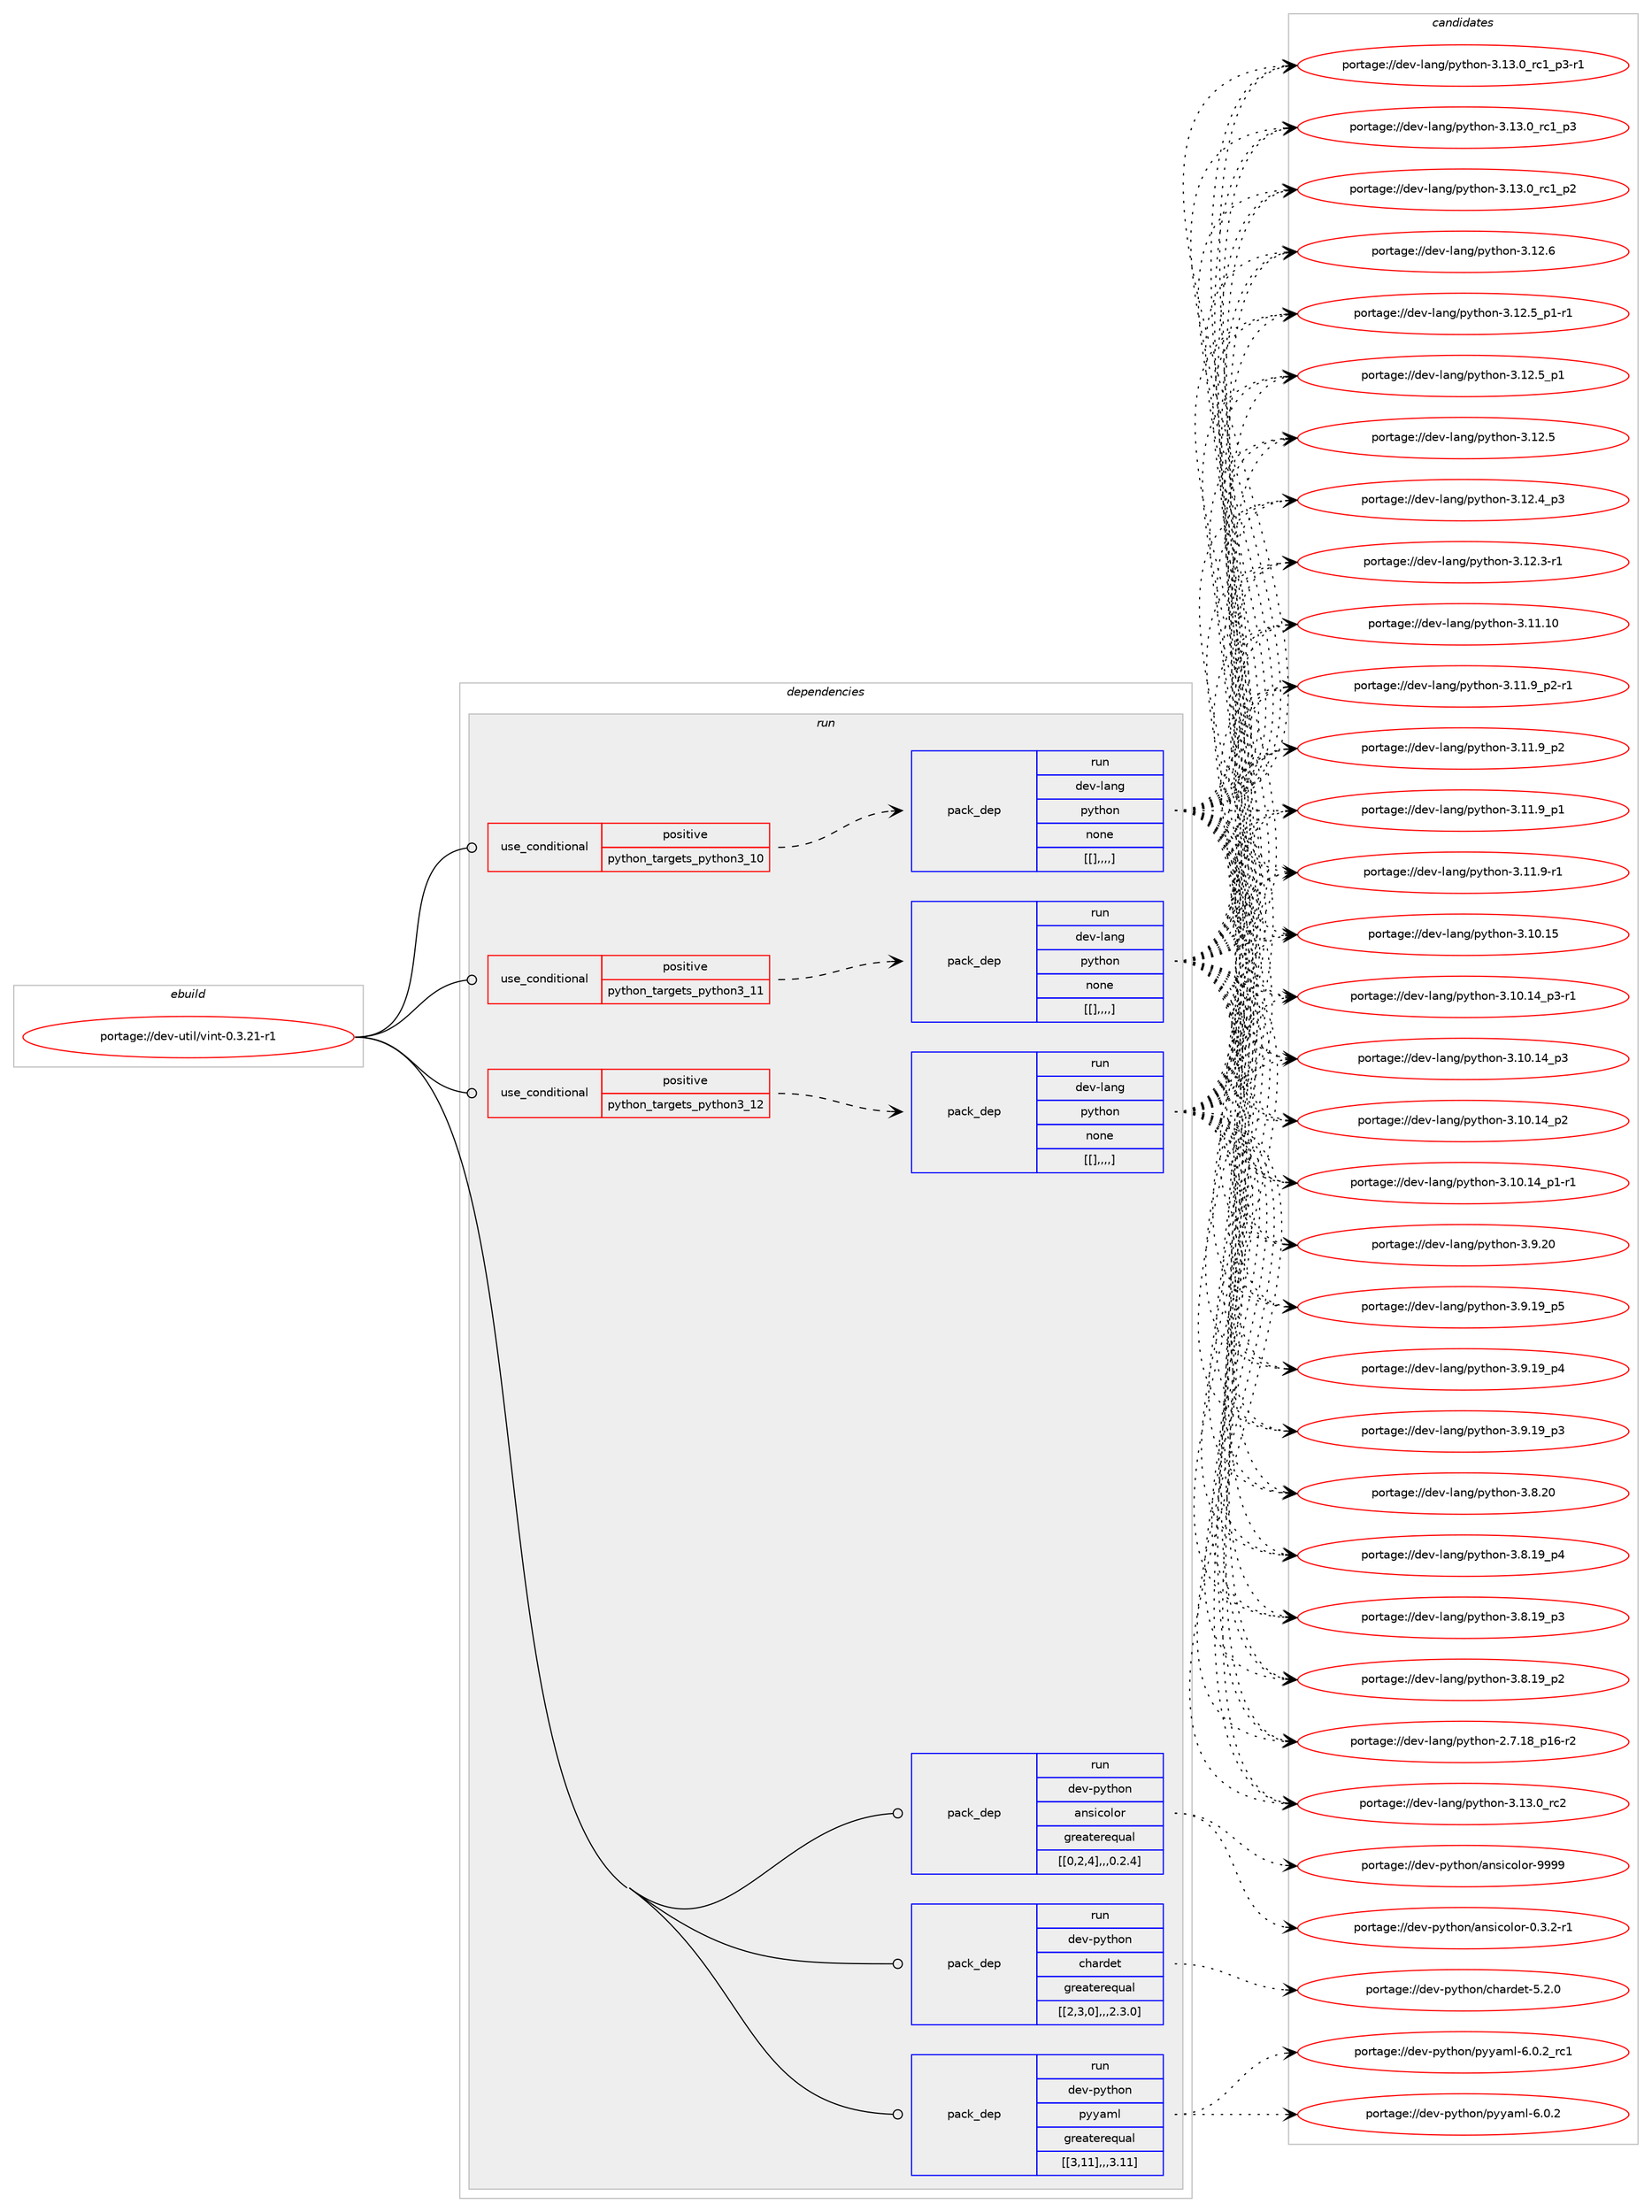 digraph prolog {

# *************
# Graph options
# *************

newrank=true;
concentrate=true;
compound=true;
graph [rankdir=LR,fontname=Helvetica,fontsize=10,ranksep=1.5];#, ranksep=2.5, nodesep=0.2];
edge  [arrowhead=vee];
node  [fontname=Helvetica,fontsize=10];

# **********
# The ebuild
# **********

subgraph cluster_leftcol {
color=gray;
label=<<i>ebuild</i>>;
id [label="portage://dev-util/vint-0.3.21-r1", color=red, width=4, href="../dev-util/vint-0.3.21-r1.svg"];
}

# ****************
# The dependencies
# ****************

subgraph cluster_midcol {
color=gray;
label=<<i>dependencies</i>>;
subgraph cluster_compile {
fillcolor="#eeeeee";
style=filled;
label=<<i>compile</i>>;
}
subgraph cluster_compileandrun {
fillcolor="#eeeeee";
style=filled;
label=<<i>compile and run</i>>;
}
subgraph cluster_run {
fillcolor="#eeeeee";
style=filled;
label=<<i>run</i>>;
subgraph cond63652 {
dependency223858 [label=<<TABLE BORDER="0" CELLBORDER="1" CELLSPACING="0" CELLPADDING="4"><TR><TD ROWSPAN="3" CELLPADDING="10">use_conditional</TD></TR><TR><TD>positive</TD></TR><TR><TD>python_targets_python3_10</TD></TR></TABLE>>, shape=none, color=red];
subgraph pack158763 {
dependency223859 [label=<<TABLE BORDER="0" CELLBORDER="1" CELLSPACING="0" CELLPADDING="4" WIDTH="220"><TR><TD ROWSPAN="6" CELLPADDING="30">pack_dep</TD></TR><TR><TD WIDTH="110">run</TD></TR><TR><TD>dev-lang</TD></TR><TR><TD>python</TD></TR><TR><TD>none</TD></TR><TR><TD>[[],,,,]</TD></TR></TABLE>>, shape=none, color=blue];
}
dependency223858:e -> dependency223859:w [weight=20,style="dashed",arrowhead="vee"];
}
id:e -> dependency223858:w [weight=20,style="solid",arrowhead="odot"];
subgraph cond63653 {
dependency223860 [label=<<TABLE BORDER="0" CELLBORDER="1" CELLSPACING="0" CELLPADDING="4"><TR><TD ROWSPAN="3" CELLPADDING="10">use_conditional</TD></TR><TR><TD>positive</TD></TR><TR><TD>python_targets_python3_11</TD></TR></TABLE>>, shape=none, color=red];
subgraph pack158764 {
dependency223861 [label=<<TABLE BORDER="0" CELLBORDER="1" CELLSPACING="0" CELLPADDING="4" WIDTH="220"><TR><TD ROWSPAN="6" CELLPADDING="30">pack_dep</TD></TR><TR><TD WIDTH="110">run</TD></TR><TR><TD>dev-lang</TD></TR><TR><TD>python</TD></TR><TR><TD>none</TD></TR><TR><TD>[[],,,,]</TD></TR></TABLE>>, shape=none, color=blue];
}
dependency223860:e -> dependency223861:w [weight=20,style="dashed",arrowhead="vee"];
}
id:e -> dependency223860:w [weight=20,style="solid",arrowhead="odot"];
subgraph cond63654 {
dependency223862 [label=<<TABLE BORDER="0" CELLBORDER="1" CELLSPACING="0" CELLPADDING="4"><TR><TD ROWSPAN="3" CELLPADDING="10">use_conditional</TD></TR><TR><TD>positive</TD></TR><TR><TD>python_targets_python3_12</TD></TR></TABLE>>, shape=none, color=red];
subgraph pack158765 {
dependency223863 [label=<<TABLE BORDER="0" CELLBORDER="1" CELLSPACING="0" CELLPADDING="4" WIDTH="220"><TR><TD ROWSPAN="6" CELLPADDING="30">pack_dep</TD></TR><TR><TD WIDTH="110">run</TD></TR><TR><TD>dev-lang</TD></TR><TR><TD>python</TD></TR><TR><TD>none</TD></TR><TR><TD>[[],,,,]</TD></TR></TABLE>>, shape=none, color=blue];
}
dependency223862:e -> dependency223863:w [weight=20,style="dashed",arrowhead="vee"];
}
id:e -> dependency223862:w [weight=20,style="solid",arrowhead="odot"];
subgraph pack158766 {
dependency223864 [label=<<TABLE BORDER="0" CELLBORDER="1" CELLSPACING="0" CELLPADDING="4" WIDTH="220"><TR><TD ROWSPAN="6" CELLPADDING="30">pack_dep</TD></TR><TR><TD WIDTH="110">run</TD></TR><TR><TD>dev-python</TD></TR><TR><TD>ansicolor</TD></TR><TR><TD>greaterequal</TD></TR><TR><TD>[[0,2,4],,,0.2.4]</TD></TR></TABLE>>, shape=none, color=blue];
}
id:e -> dependency223864:w [weight=20,style="solid",arrowhead="odot"];
subgraph pack158767 {
dependency223865 [label=<<TABLE BORDER="0" CELLBORDER="1" CELLSPACING="0" CELLPADDING="4" WIDTH="220"><TR><TD ROWSPAN="6" CELLPADDING="30">pack_dep</TD></TR><TR><TD WIDTH="110">run</TD></TR><TR><TD>dev-python</TD></TR><TR><TD>chardet</TD></TR><TR><TD>greaterequal</TD></TR><TR><TD>[[2,3,0],,,2.3.0]</TD></TR></TABLE>>, shape=none, color=blue];
}
id:e -> dependency223865:w [weight=20,style="solid",arrowhead="odot"];
subgraph pack158768 {
dependency223866 [label=<<TABLE BORDER="0" CELLBORDER="1" CELLSPACING="0" CELLPADDING="4" WIDTH="220"><TR><TD ROWSPAN="6" CELLPADDING="30">pack_dep</TD></TR><TR><TD WIDTH="110">run</TD></TR><TR><TD>dev-python</TD></TR><TR><TD>pyyaml</TD></TR><TR><TD>greaterequal</TD></TR><TR><TD>[[3,11],,,3.11]</TD></TR></TABLE>>, shape=none, color=blue];
}
id:e -> dependency223866:w [weight=20,style="solid",arrowhead="odot"];
}
}

# **************
# The candidates
# **************

subgraph cluster_choices {
rank=same;
color=gray;
label=<<i>candidates</i>>;

subgraph choice158763 {
color=black;
nodesep=1;
choice10010111845108971101034711212111610411111045514649514648951149950 [label="portage://dev-lang/python-3.13.0_rc2", color=red, width=4,href="../dev-lang/python-3.13.0_rc2.svg"];
choice1001011184510897110103471121211161041111104551464951464895114994995112514511449 [label="portage://dev-lang/python-3.13.0_rc1_p3-r1", color=red, width=4,href="../dev-lang/python-3.13.0_rc1_p3-r1.svg"];
choice100101118451089711010347112121116104111110455146495146489511499499511251 [label="portage://dev-lang/python-3.13.0_rc1_p3", color=red, width=4,href="../dev-lang/python-3.13.0_rc1_p3.svg"];
choice100101118451089711010347112121116104111110455146495146489511499499511250 [label="portage://dev-lang/python-3.13.0_rc1_p2", color=red, width=4,href="../dev-lang/python-3.13.0_rc1_p2.svg"];
choice10010111845108971101034711212111610411111045514649504654 [label="portage://dev-lang/python-3.12.6", color=red, width=4,href="../dev-lang/python-3.12.6.svg"];
choice1001011184510897110103471121211161041111104551464950465395112494511449 [label="portage://dev-lang/python-3.12.5_p1-r1", color=red, width=4,href="../dev-lang/python-3.12.5_p1-r1.svg"];
choice100101118451089711010347112121116104111110455146495046539511249 [label="portage://dev-lang/python-3.12.5_p1", color=red, width=4,href="../dev-lang/python-3.12.5_p1.svg"];
choice10010111845108971101034711212111610411111045514649504653 [label="portage://dev-lang/python-3.12.5", color=red, width=4,href="../dev-lang/python-3.12.5.svg"];
choice100101118451089711010347112121116104111110455146495046529511251 [label="portage://dev-lang/python-3.12.4_p3", color=red, width=4,href="../dev-lang/python-3.12.4_p3.svg"];
choice100101118451089711010347112121116104111110455146495046514511449 [label="portage://dev-lang/python-3.12.3-r1", color=red, width=4,href="../dev-lang/python-3.12.3-r1.svg"];
choice1001011184510897110103471121211161041111104551464949464948 [label="portage://dev-lang/python-3.11.10", color=red, width=4,href="../dev-lang/python-3.11.10.svg"];
choice1001011184510897110103471121211161041111104551464949465795112504511449 [label="portage://dev-lang/python-3.11.9_p2-r1", color=red, width=4,href="../dev-lang/python-3.11.9_p2-r1.svg"];
choice100101118451089711010347112121116104111110455146494946579511250 [label="portage://dev-lang/python-3.11.9_p2", color=red, width=4,href="../dev-lang/python-3.11.9_p2.svg"];
choice100101118451089711010347112121116104111110455146494946579511249 [label="portage://dev-lang/python-3.11.9_p1", color=red, width=4,href="../dev-lang/python-3.11.9_p1.svg"];
choice100101118451089711010347112121116104111110455146494946574511449 [label="portage://dev-lang/python-3.11.9-r1", color=red, width=4,href="../dev-lang/python-3.11.9-r1.svg"];
choice1001011184510897110103471121211161041111104551464948464953 [label="portage://dev-lang/python-3.10.15", color=red, width=4,href="../dev-lang/python-3.10.15.svg"];
choice100101118451089711010347112121116104111110455146494846495295112514511449 [label="portage://dev-lang/python-3.10.14_p3-r1", color=red, width=4,href="../dev-lang/python-3.10.14_p3-r1.svg"];
choice10010111845108971101034711212111610411111045514649484649529511251 [label="portage://dev-lang/python-3.10.14_p3", color=red, width=4,href="../dev-lang/python-3.10.14_p3.svg"];
choice10010111845108971101034711212111610411111045514649484649529511250 [label="portage://dev-lang/python-3.10.14_p2", color=red, width=4,href="../dev-lang/python-3.10.14_p2.svg"];
choice100101118451089711010347112121116104111110455146494846495295112494511449 [label="portage://dev-lang/python-3.10.14_p1-r1", color=red, width=4,href="../dev-lang/python-3.10.14_p1-r1.svg"];
choice10010111845108971101034711212111610411111045514657465048 [label="portage://dev-lang/python-3.9.20", color=red, width=4,href="../dev-lang/python-3.9.20.svg"];
choice100101118451089711010347112121116104111110455146574649579511253 [label="portage://dev-lang/python-3.9.19_p5", color=red, width=4,href="../dev-lang/python-3.9.19_p5.svg"];
choice100101118451089711010347112121116104111110455146574649579511252 [label="portage://dev-lang/python-3.9.19_p4", color=red, width=4,href="../dev-lang/python-3.9.19_p4.svg"];
choice100101118451089711010347112121116104111110455146574649579511251 [label="portage://dev-lang/python-3.9.19_p3", color=red, width=4,href="../dev-lang/python-3.9.19_p3.svg"];
choice10010111845108971101034711212111610411111045514656465048 [label="portage://dev-lang/python-3.8.20", color=red, width=4,href="../dev-lang/python-3.8.20.svg"];
choice100101118451089711010347112121116104111110455146564649579511252 [label="portage://dev-lang/python-3.8.19_p4", color=red, width=4,href="../dev-lang/python-3.8.19_p4.svg"];
choice100101118451089711010347112121116104111110455146564649579511251 [label="portage://dev-lang/python-3.8.19_p3", color=red, width=4,href="../dev-lang/python-3.8.19_p3.svg"];
choice100101118451089711010347112121116104111110455146564649579511250 [label="portage://dev-lang/python-3.8.19_p2", color=red, width=4,href="../dev-lang/python-3.8.19_p2.svg"];
choice100101118451089711010347112121116104111110455046554649569511249544511450 [label="portage://dev-lang/python-2.7.18_p16-r2", color=red, width=4,href="../dev-lang/python-2.7.18_p16-r2.svg"];
dependency223859:e -> choice10010111845108971101034711212111610411111045514649514648951149950:w [style=dotted,weight="100"];
dependency223859:e -> choice1001011184510897110103471121211161041111104551464951464895114994995112514511449:w [style=dotted,weight="100"];
dependency223859:e -> choice100101118451089711010347112121116104111110455146495146489511499499511251:w [style=dotted,weight="100"];
dependency223859:e -> choice100101118451089711010347112121116104111110455146495146489511499499511250:w [style=dotted,weight="100"];
dependency223859:e -> choice10010111845108971101034711212111610411111045514649504654:w [style=dotted,weight="100"];
dependency223859:e -> choice1001011184510897110103471121211161041111104551464950465395112494511449:w [style=dotted,weight="100"];
dependency223859:e -> choice100101118451089711010347112121116104111110455146495046539511249:w [style=dotted,weight="100"];
dependency223859:e -> choice10010111845108971101034711212111610411111045514649504653:w [style=dotted,weight="100"];
dependency223859:e -> choice100101118451089711010347112121116104111110455146495046529511251:w [style=dotted,weight="100"];
dependency223859:e -> choice100101118451089711010347112121116104111110455146495046514511449:w [style=dotted,weight="100"];
dependency223859:e -> choice1001011184510897110103471121211161041111104551464949464948:w [style=dotted,weight="100"];
dependency223859:e -> choice1001011184510897110103471121211161041111104551464949465795112504511449:w [style=dotted,weight="100"];
dependency223859:e -> choice100101118451089711010347112121116104111110455146494946579511250:w [style=dotted,weight="100"];
dependency223859:e -> choice100101118451089711010347112121116104111110455146494946579511249:w [style=dotted,weight="100"];
dependency223859:e -> choice100101118451089711010347112121116104111110455146494946574511449:w [style=dotted,weight="100"];
dependency223859:e -> choice1001011184510897110103471121211161041111104551464948464953:w [style=dotted,weight="100"];
dependency223859:e -> choice100101118451089711010347112121116104111110455146494846495295112514511449:w [style=dotted,weight="100"];
dependency223859:e -> choice10010111845108971101034711212111610411111045514649484649529511251:w [style=dotted,weight="100"];
dependency223859:e -> choice10010111845108971101034711212111610411111045514649484649529511250:w [style=dotted,weight="100"];
dependency223859:e -> choice100101118451089711010347112121116104111110455146494846495295112494511449:w [style=dotted,weight="100"];
dependency223859:e -> choice10010111845108971101034711212111610411111045514657465048:w [style=dotted,weight="100"];
dependency223859:e -> choice100101118451089711010347112121116104111110455146574649579511253:w [style=dotted,weight="100"];
dependency223859:e -> choice100101118451089711010347112121116104111110455146574649579511252:w [style=dotted,weight="100"];
dependency223859:e -> choice100101118451089711010347112121116104111110455146574649579511251:w [style=dotted,weight="100"];
dependency223859:e -> choice10010111845108971101034711212111610411111045514656465048:w [style=dotted,weight="100"];
dependency223859:e -> choice100101118451089711010347112121116104111110455146564649579511252:w [style=dotted,weight="100"];
dependency223859:e -> choice100101118451089711010347112121116104111110455146564649579511251:w [style=dotted,weight="100"];
dependency223859:e -> choice100101118451089711010347112121116104111110455146564649579511250:w [style=dotted,weight="100"];
dependency223859:e -> choice100101118451089711010347112121116104111110455046554649569511249544511450:w [style=dotted,weight="100"];
}
subgraph choice158764 {
color=black;
nodesep=1;
choice10010111845108971101034711212111610411111045514649514648951149950 [label="portage://dev-lang/python-3.13.0_rc2", color=red, width=4,href="../dev-lang/python-3.13.0_rc2.svg"];
choice1001011184510897110103471121211161041111104551464951464895114994995112514511449 [label="portage://dev-lang/python-3.13.0_rc1_p3-r1", color=red, width=4,href="../dev-lang/python-3.13.0_rc1_p3-r1.svg"];
choice100101118451089711010347112121116104111110455146495146489511499499511251 [label="portage://dev-lang/python-3.13.0_rc1_p3", color=red, width=4,href="../dev-lang/python-3.13.0_rc1_p3.svg"];
choice100101118451089711010347112121116104111110455146495146489511499499511250 [label="portage://dev-lang/python-3.13.0_rc1_p2", color=red, width=4,href="../dev-lang/python-3.13.0_rc1_p2.svg"];
choice10010111845108971101034711212111610411111045514649504654 [label="portage://dev-lang/python-3.12.6", color=red, width=4,href="../dev-lang/python-3.12.6.svg"];
choice1001011184510897110103471121211161041111104551464950465395112494511449 [label="portage://dev-lang/python-3.12.5_p1-r1", color=red, width=4,href="../dev-lang/python-3.12.5_p1-r1.svg"];
choice100101118451089711010347112121116104111110455146495046539511249 [label="portage://dev-lang/python-3.12.5_p1", color=red, width=4,href="../dev-lang/python-3.12.5_p1.svg"];
choice10010111845108971101034711212111610411111045514649504653 [label="portage://dev-lang/python-3.12.5", color=red, width=4,href="../dev-lang/python-3.12.5.svg"];
choice100101118451089711010347112121116104111110455146495046529511251 [label="portage://dev-lang/python-3.12.4_p3", color=red, width=4,href="../dev-lang/python-3.12.4_p3.svg"];
choice100101118451089711010347112121116104111110455146495046514511449 [label="portage://dev-lang/python-3.12.3-r1", color=red, width=4,href="../dev-lang/python-3.12.3-r1.svg"];
choice1001011184510897110103471121211161041111104551464949464948 [label="portage://dev-lang/python-3.11.10", color=red, width=4,href="../dev-lang/python-3.11.10.svg"];
choice1001011184510897110103471121211161041111104551464949465795112504511449 [label="portage://dev-lang/python-3.11.9_p2-r1", color=red, width=4,href="../dev-lang/python-3.11.9_p2-r1.svg"];
choice100101118451089711010347112121116104111110455146494946579511250 [label="portage://dev-lang/python-3.11.9_p2", color=red, width=4,href="../dev-lang/python-3.11.9_p2.svg"];
choice100101118451089711010347112121116104111110455146494946579511249 [label="portage://dev-lang/python-3.11.9_p1", color=red, width=4,href="../dev-lang/python-3.11.9_p1.svg"];
choice100101118451089711010347112121116104111110455146494946574511449 [label="portage://dev-lang/python-3.11.9-r1", color=red, width=4,href="../dev-lang/python-3.11.9-r1.svg"];
choice1001011184510897110103471121211161041111104551464948464953 [label="portage://dev-lang/python-3.10.15", color=red, width=4,href="../dev-lang/python-3.10.15.svg"];
choice100101118451089711010347112121116104111110455146494846495295112514511449 [label="portage://dev-lang/python-3.10.14_p3-r1", color=red, width=4,href="../dev-lang/python-3.10.14_p3-r1.svg"];
choice10010111845108971101034711212111610411111045514649484649529511251 [label="portage://dev-lang/python-3.10.14_p3", color=red, width=4,href="../dev-lang/python-3.10.14_p3.svg"];
choice10010111845108971101034711212111610411111045514649484649529511250 [label="portage://dev-lang/python-3.10.14_p2", color=red, width=4,href="../dev-lang/python-3.10.14_p2.svg"];
choice100101118451089711010347112121116104111110455146494846495295112494511449 [label="portage://dev-lang/python-3.10.14_p1-r1", color=red, width=4,href="../dev-lang/python-3.10.14_p1-r1.svg"];
choice10010111845108971101034711212111610411111045514657465048 [label="portage://dev-lang/python-3.9.20", color=red, width=4,href="../dev-lang/python-3.9.20.svg"];
choice100101118451089711010347112121116104111110455146574649579511253 [label="portage://dev-lang/python-3.9.19_p5", color=red, width=4,href="../dev-lang/python-3.9.19_p5.svg"];
choice100101118451089711010347112121116104111110455146574649579511252 [label="portage://dev-lang/python-3.9.19_p4", color=red, width=4,href="../dev-lang/python-3.9.19_p4.svg"];
choice100101118451089711010347112121116104111110455146574649579511251 [label="portage://dev-lang/python-3.9.19_p3", color=red, width=4,href="../dev-lang/python-3.9.19_p3.svg"];
choice10010111845108971101034711212111610411111045514656465048 [label="portage://dev-lang/python-3.8.20", color=red, width=4,href="../dev-lang/python-3.8.20.svg"];
choice100101118451089711010347112121116104111110455146564649579511252 [label="portage://dev-lang/python-3.8.19_p4", color=red, width=4,href="../dev-lang/python-3.8.19_p4.svg"];
choice100101118451089711010347112121116104111110455146564649579511251 [label="portage://dev-lang/python-3.8.19_p3", color=red, width=4,href="../dev-lang/python-3.8.19_p3.svg"];
choice100101118451089711010347112121116104111110455146564649579511250 [label="portage://dev-lang/python-3.8.19_p2", color=red, width=4,href="../dev-lang/python-3.8.19_p2.svg"];
choice100101118451089711010347112121116104111110455046554649569511249544511450 [label="portage://dev-lang/python-2.7.18_p16-r2", color=red, width=4,href="../dev-lang/python-2.7.18_p16-r2.svg"];
dependency223861:e -> choice10010111845108971101034711212111610411111045514649514648951149950:w [style=dotted,weight="100"];
dependency223861:e -> choice1001011184510897110103471121211161041111104551464951464895114994995112514511449:w [style=dotted,weight="100"];
dependency223861:e -> choice100101118451089711010347112121116104111110455146495146489511499499511251:w [style=dotted,weight="100"];
dependency223861:e -> choice100101118451089711010347112121116104111110455146495146489511499499511250:w [style=dotted,weight="100"];
dependency223861:e -> choice10010111845108971101034711212111610411111045514649504654:w [style=dotted,weight="100"];
dependency223861:e -> choice1001011184510897110103471121211161041111104551464950465395112494511449:w [style=dotted,weight="100"];
dependency223861:e -> choice100101118451089711010347112121116104111110455146495046539511249:w [style=dotted,weight="100"];
dependency223861:e -> choice10010111845108971101034711212111610411111045514649504653:w [style=dotted,weight="100"];
dependency223861:e -> choice100101118451089711010347112121116104111110455146495046529511251:w [style=dotted,weight="100"];
dependency223861:e -> choice100101118451089711010347112121116104111110455146495046514511449:w [style=dotted,weight="100"];
dependency223861:e -> choice1001011184510897110103471121211161041111104551464949464948:w [style=dotted,weight="100"];
dependency223861:e -> choice1001011184510897110103471121211161041111104551464949465795112504511449:w [style=dotted,weight="100"];
dependency223861:e -> choice100101118451089711010347112121116104111110455146494946579511250:w [style=dotted,weight="100"];
dependency223861:e -> choice100101118451089711010347112121116104111110455146494946579511249:w [style=dotted,weight="100"];
dependency223861:e -> choice100101118451089711010347112121116104111110455146494946574511449:w [style=dotted,weight="100"];
dependency223861:e -> choice1001011184510897110103471121211161041111104551464948464953:w [style=dotted,weight="100"];
dependency223861:e -> choice100101118451089711010347112121116104111110455146494846495295112514511449:w [style=dotted,weight="100"];
dependency223861:e -> choice10010111845108971101034711212111610411111045514649484649529511251:w [style=dotted,weight="100"];
dependency223861:e -> choice10010111845108971101034711212111610411111045514649484649529511250:w [style=dotted,weight="100"];
dependency223861:e -> choice100101118451089711010347112121116104111110455146494846495295112494511449:w [style=dotted,weight="100"];
dependency223861:e -> choice10010111845108971101034711212111610411111045514657465048:w [style=dotted,weight="100"];
dependency223861:e -> choice100101118451089711010347112121116104111110455146574649579511253:w [style=dotted,weight="100"];
dependency223861:e -> choice100101118451089711010347112121116104111110455146574649579511252:w [style=dotted,weight="100"];
dependency223861:e -> choice100101118451089711010347112121116104111110455146574649579511251:w [style=dotted,weight="100"];
dependency223861:e -> choice10010111845108971101034711212111610411111045514656465048:w [style=dotted,weight="100"];
dependency223861:e -> choice100101118451089711010347112121116104111110455146564649579511252:w [style=dotted,weight="100"];
dependency223861:e -> choice100101118451089711010347112121116104111110455146564649579511251:w [style=dotted,weight="100"];
dependency223861:e -> choice100101118451089711010347112121116104111110455146564649579511250:w [style=dotted,weight="100"];
dependency223861:e -> choice100101118451089711010347112121116104111110455046554649569511249544511450:w [style=dotted,weight="100"];
}
subgraph choice158765 {
color=black;
nodesep=1;
choice10010111845108971101034711212111610411111045514649514648951149950 [label="portage://dev-lang/python-3.13.0_rc2", color=red, width=4,href="../dev-lang/python-3.13.0_rc2.svg"];
choice1001011184510897110103471121211161041111104551464951464895114994995112514511449 [label="portage://dev-lang/python-3.13.0_rc1_p3-r1", color=red, width=4,href="../dev-lang/python-3.13.0_rc1_p3-r1.svg"];
choice100101118451089711010347112121116104111110455146495146489511499499511251 [label="portage://dev-lang/python-3.13.0_rc1_p3", color=red, width=4,href="../dev-lang/python-3.13.0_rc1_p3.svg"];
choice100101118451089711010347112121116104111110455146495146489511499499511250 [label="portage://dev-lang/python-3.13.0_rc1_p2", color=red, width=4,href="../dev-lang/python-3.13.0_rc1_p2.svg"];
choice10010111845108971101034711212111610411111045514649504654 [label="portage://dev-lang/python-3.12.6", color=red, width=4,href="../dev-lang/python-3.12.6.svg"];
choice1001011184510897110103471121211161041111104551464950465395112494511449 [label="portage://dev-lang/python-3.12.5_p1-r1", color=red, width=4,href="../dev-lang/python-3.12.5_p1-r1.svg"];
choice100101118451089711010347112121116104111110455146495046539511249 [label="portage://dev-lang/python-3.12.5_p1", color=red, width=4,href="../dev-lang/python-3.12.5_p1.svg"];
choice10010111845108971101034711212111610411111045514649504653 [label="portage://dev-lang/python-3.12.5", color=red, width=4,href="../dev-lang/python-3.12.5.svg"];
choice100101118451089711010347112121116104111110455146495046529511251 [label="portage://dev-lang/python-3.12.4_p3", color=red, width=4,href="../dev-lang/python-3.12.4_p3.svg"];
choice100101118451089711010347112121116104111110455146495046514511449 [label="portage://dev-lang/python-3.12.3-r1", color=red, width=4,href="../dev-lang/python-3.12.3-r1.svg"];
choice1001011184510897110103471121211161041111104551464949464948 [label="portage://dev-lang/python-3.11.10", color=red, width=4,href="../dev-lang/python-3.11.10.svg"];
choice1001011184510897110103471121211161041111104551464949465795112504511449 [label="portage://dev-lang/python-3.11.9_p2-r1", color=red, width=4,href="../dev-lang/python-3.11.9_p2-r1.svg"];
choice100101118451089711010347112121116104111110455146494946579511250 [label="portage://dev-lang/python-3.11.9_p2", color=red, width=4,href="../dev-lang/python-3.11.9_p2.svg"];
choice100101118451089711010347112121116104111110455146494946579511249 [label="portage://dev-lang/python-3.11.9_p1", color=red, width=4,href="../dev-lang/python-3.11.9_p1.svg"];
choice100101118451089711010347112121116104111110455146494946574511449 [label="portage://dev-lang/python-3.11.9-r1", color=red, width=4,href="../dev-lang/python-3.11.9-r1.svg"];
choice1001011184510897110103471121211161041111104551464948464953 [label="portage://dev-lang/python-3.10.15", color=red, width=4,href="../dev-lang/python-3.10.15.svg"];
choice100101118451089711010347112121116104111110455146494846495295112514511449 [label="portage://dev-lang/python-3.10.14_p3-r1", color=red, width=4,href="../dev-lang/python-3.10.14_p3-r1.svg"];
choice10010111845108971101034711212111610411111045514649484649529511251 [label="portage://dev-lang/python-3.10.14_p3", color=red, width=4,href="../dev-lang/python-3.10.14_p3.svg"];
choice10010111845108971101034711212111610411111045514649484649529511250 [label="portage://dev-lang/python-3.10.14_p2", color=red, width=4,href="../dev-lang/python-3.10.14_p2.svg"];
choice100101118451089711010347112121116104111110455146494846495295112494511449 [label="portage://dev-lang/python-3.10.14_p1-r1", color=red, width=4,href="../dev-lang/python-3.10.14_p1-r1.svg"];
choice10010111845108971101034711212111610411111045514657465048 [label="portage://dev-lang/python-3.9.20", color=red, width=4,href="../dev-lang/python-3.9.20.svg"];
choice100101118451089711010347112121116104111110455146574649579511253 [label="portage://dev-lang/python-3.9.19_p5", color=red, width=4,href="../dev-lang/python-3.9.19_p5.svg"];
choice100101118451089711010347112121116104111110455146574649579511252 [label="portage://dev-lang/python-3.9.19_p4", color=red, width=4,href="../dev-lang/python-3.9.19_p4.svg"];
choice100101118451089711010347112121116104111110455146574649579511251 [label="portage://dev-lang/python-3.9.19_p3", color=red, width=4,href="../dev-lang/python-3.9.19_p3.svg"];
choice10010111845108971101034711212111610411111045514656465048 [label="portage://dev-lang/python-3.8.20", color=red, width=4,href="../dev-lang/python-3.8.20.svg"];
choice100101118451089711010347112121116104111110455146564649579511252 [label="portage://dev-lang/python-3.8.19_p4", color=red, width=4,href="../dev-lang/python-3.8.19_p4.svg"];
choice100101118451089711010347112121116104111110455146564649579511251 [label="portage://dev-lang/python-3.8.19_p3", color=red, width=4,href="../dev-lang/python-3.8.19_p3.svg"];
choice100101118451089711010347112121116104111110455146564649579511250 [label="portage://dev-lang/python-3.8.19_p2", color=red, width=4,href="../dev-lang/python-3.8.19_p2.svg"];
choice100101118451089711010347112121116104111110455046554649569511249544511450 [label="portage://dev-lang/python-2.7.18_p16-r2", color=red, width=4,href="../dev-lang/python-2.7.18_p16-r2.svg"];
dependency223863:e -> choice10010111845108971101034711212111610411111045514649514648951149950:w [style=dotted,weight="100"];
dependency223863:e -> choice1001011184510897110103471121211161041111104551464951464895114994995112514511449:w [style=dotted,weight="100"];
dependency223863:e -> choice100101118451089711010347112121116104111110455146495146489511499499511251:w [style=dotted,weight="100"];
dependency223863:e -> choice100101118451089711010347112121116104111110455146495146489511499499511250:w [style=dotted,weight="100"];
dependency223863:e -> choice10010111845108971101034711212111610411111045514649504654:w [style=dotted,weight="100"];
dependency223863:e -> choice1001011184510897110103471121211161041111104551464950465395112494511449:w [style=dotted,weight="100"];
dependency223863:e -> choice100101118451089711010347112121116104111110455146495046539511249:w [style=dotted,weight="100"];
dependency223863:e -> choice10010111845108971101034711212111610411111045514649504653:w [style=dotted,weight="100"];
dependency223863:e -> choice100101118451089711010347112121116104111110455146495046529511251:w [style=dotted,weight="100"];
dependency223863:e -> choice100101118451089711010347112121116104111110455146495046514511449:w [style=dotted,weight="100"];
dependency223863:e -> choice1001011184510897110103471121211161041111104551464949464948:w [style=dotted,weight="100"];
dependency223863:e -> choice1001011184510897110103471121211161041111104551464949465795112504511449:w [style=dotted,weight="100"];
dependency223863:e -> choice100101118451089711010347112121116104111110455146494946579511250:w [style=dotted,weight="100"];
dependency223863:e -> choice100101118451089711010347112121116104111110455146494946579511249:w [style=dotted,weight="100"];
dependency223863:e -> choice100101118451089711010347112121116104111110455146494946574511449:w [style=dotted,weight="100"];
dependency223863:e -> choice1001011184510897110103471121211161041111104551464948464953:w [style=dotted,weight="100"];
dependency223863:e -> choice100101118451089711010347112121116104111110455146494846495295112514511449:w [style=dotted,weight="100"];
dependency223863:e -> choice10010111845108971101034711212111610411111045514649484649529511251:w [style=dotted,weight="100"];
dependency223863:e -> choice10010111845108971101034711212111610411111045514649484649529511250:w [style=dotted,weight="100"];
dependency223863:e -> choice100101118451089711010347112121116104111110455146494846495295112494511449:w [style=dotted,weight="100"];
dependency223863:e -> choice10010111845108971101034711212111610411111045514657465048:w [style=dotted,weight="100"];
dependency223863:e -> choice100101118451089711010347112121116104111110455146574649579511253:w [style=dotted,weight="100"];
dependency223863:e -> choice100101118451089711010347112121116104111110455146574649579511252:w [style=dotted,weight="100"];
dependency223863:e -> choice100101118451089711010347112121116104111110455146574649579511251:w [style=dotted,weight="100"];
dependency223863:e -> choice10010111845108971101034711212111610411111045514656465048:w [style=dotted,weight="100"];
dependency223863:e -> choice100101118451089711010347112121116104111110455146564649579511252:w [style=dotted,weight="100"];
dependency223863:e -> choice100101118451089711010347112121116104111110455146564649579511251:w [style=dotted,weight="100"];
dependency223863:e -> choice100101118451089711010347112121116104111110455146564649579511250:w [style=dotted,weight="100"];
dependency223863:e -> choice100101118451089711010347112121116104111110455046554649569511249544511450:w [style=dotted,weight="100"];
}
subgraph choice158766 {
color=black;
nodesep=1;
choice100101118451121211161041111104797110115105991111081111144557575757 [label="portage://dev-python/ansicolor-9999", color=red, width=4,href="../dev-python/ansicolor-9999.svg"];
choice100101118451121211161041111104797110115105991111081111144548465146504511449 [label="portage://dev-python/ansicolor-0.3.2-r1", color=red, width=4,href="../dev-python/ansicolor-0.3.2-r1.svg"];
dependency223864:e -> choice100101118451121211161041111104797110115105991111081111144557575757:w [style=dotted,weight="100"];
dependency223864:e -> choice100101118451121211161041111104797110115105991111081111144548465146504511449:w [style=dotted,weight="100"];
}
subgraph choice158767 {
color=black;
nodesep=1;
choice10010111845112121116104111110479910497114100101116455346504648 [label="portage://dev-python/chardet-5.2.0", color=red, width=4,href="../dev-python/chardet-5.2.0.svg"];
dependency223865:e -> choice10010111845112121116104111110479910497114100101116455346504648:w [style=dotted,weight="100"];
}
subgraph choice158768 {
color=black;
nodesep=1;
choice100101118451121211161041111104711212112197109108455446484650951149949 [label="portage://dev-python/pyyaml-6.0.2_rc1", color=red, width=4,href="../dev-python/pyyaml-6.0.2_rc1.svg"];
choice100101118451121211161041111104711212112197109108455446484650 [label="portage://dev-python/pyyaml-6.0.2", color=red, width=4,href="../dev-python/pyyaml-6.0.2.svg"];
dependency223866:e -> choice100101118451121211161041111104711212112197109108455446484650951149949:w [style=dotted,weight="100"];
dependency223866:e -> choice100101118451121211161041111104711212112197109108455446484650:w [style=dotted,weight="100"];
}
}

}
